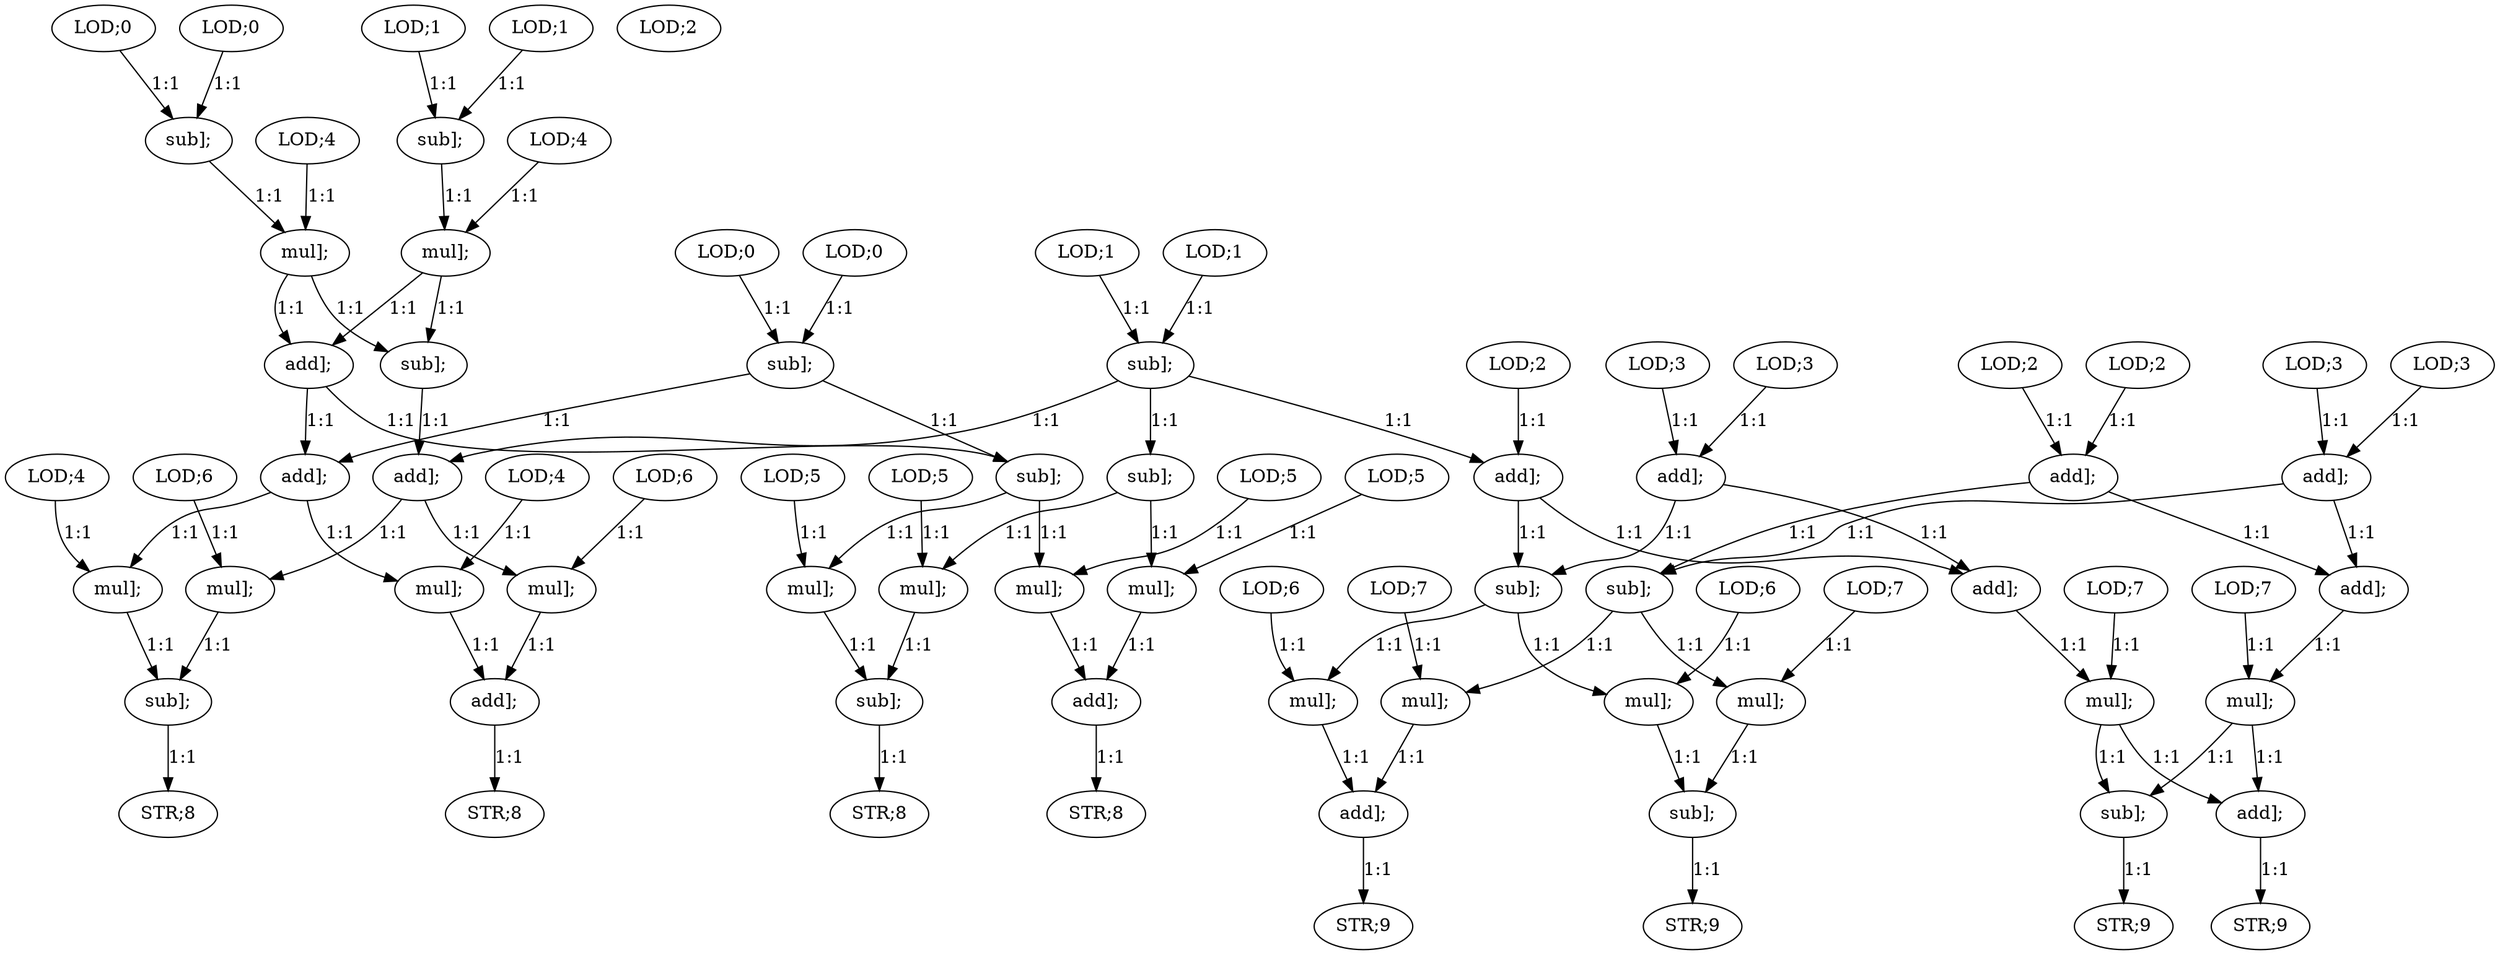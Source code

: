 digraph  {
   0 [label="LOD;0"];
   1 [label="LOD;0"];
   2 [label="sub];"];
   3 [label="LOD;0"];
   4 [label="LOD;0"];
   5 [label="sub];"];
   6 [label="LOD;1"];
   7 [label="LOD;1"];
   8 [label="sub];"];
   9 [label="LOD;1"];
   10 [label="LOD;1"];
   11 [label="sub];"];
   12 [label="LOD;2"];
   13 [label="LOD;2"];
   14 [label="add];"];
   15 [label="LOD;2"];
   16 [label="LOD;2"];
   17 [label="add];"];
   18 [label="LOD;3"];
   19 [label="LOD;3"];
   20 [label="add];"];
   21 [label="LOD;3"];
   22 [label="LOD;3"];
   23 [label="add];"];
   24 [label="LOD;4"];
   25 [label="mul];"];
   26 [label="LOD;4"];
   27 [label="mul];"];
   28 [label="add];"];
   29 [label="sub];"];
   30 [label="add];"];
   31 [label="sub];"];
   32 [label="sub];"];
   33 [label="add];"];
   34 [label="LOD;4"];
   35 [label="mul];"];
   36 [label="LOD;4"];
   37 [label="mul];"];
   38 [label="LOD;5"];
   39 [label="mul];"];
   40 [label="LOD;5"];
   41 [label="mul];"];
   42 [label="LOD;5"];
   43 [label="mul];"];
   44 [label="LOD;5"];
   45 [label="mul];"];
   46 [label="LOD;6"];
   47 [label="mul];"];
   48 [label="LOD;6"];
   49 [label="mul];"];
   50 [label="sub];"];
   51 [label="sub];"];
   52 [label="add];"];
   53 [label="add];"];
   54 [label="sub];"];
   55 [label="sub];"];
   56 [label="add];"];
   57 [label="add];"];
   58 [label="LOD;6"];
   59 [label="mul];"];
   60 [label="LOD;6"];
   61 [label="mul];"];
   62 [label="LOD;7"];
   63 [label="mul];"];
   64 [label="LOD;7"];
   65 [label="mul];"];
   66 [label="LOD;7"];
   67 [label="mul];"];
   68 [label="LOD;7"];
   69 [label="mul];"];
   70 [label="add];"];
   71 [label="sub];"];
   72 [label="sub];"];
   73 [label="add];"];
   74 [label="STR;8"];
   75 [label="STR;8"];
   76 [label="STR;8"];
   77 [label="STR;8"];
   78 [label="STR;9"];
   79 [label="STR;9"];
   80 [label="STR;9"];
   81 [label="STR;9"];

   0->2 [label="1:1"];
   1->2 [label="1:1"];
   2->30 [label="1:1"];
   2->31 [label="1:1"];
   3->5 [label="1:1"];
   4->5 [label="1:1"];
   5->25 [label="1:1"];
   6->8 [label="1:1"];
   7->8 [label="1:1"];
   8->27 [label="1:1"];
   9->11 [label="1:1"];
   10->11 [label="1:1"];
   11->33 [label="1:1"];
   11->32 [label="1:1"];
   11->14 [label="1:1"];
   13->14 [label="1:1"];
   14->54 [label="1:1"];
   14->57 [label="1:1"];
   15->17 [label="1:1"];
   16->17 [label="1:1"];
   17->56 [label="1:1"];
   17->55 [label="1:1"];
   18->20 [label="1:1"];
   19->20 [label="1:1"];
   20->56 [label="1:1"];
   20->55 [label="1:1"];
   21->23 [label="1:1"];
   22->23 [label="1:1"];
   23->54 [label="1:1"];
   23->57 [label="1:1"];
   24->25 [label="1:1"];
   25->29 [label="1:1"];
   25->28 [label="1:1"];
   26->27 [label="1:1"];
   27->29 [label="1:1"];
   27->28 [label="1:1"];
   28->30 [label="1:1"];
   28->31 [label="1:1"];
   29->33 [label="1:1"];
   30->35 [label="1:1"];
   30->37 [label="1:1"];
   31->39 [label="1:1"];
   31->41 [label="1:1"];
   32->43 [label="1:1"];
   32->45 [label="1:1"];
   33->47 [label="1:1"];
   33->49 [label="1:1"];
   34->35 [label="1:1"];
   35->50 [label="1:1"];
   36->37 [label="1:1"];
   37->53 [label="1:1"];
   38->39 [label="1:1"];
   39->51 [label="1:1"];
   40->41 [label="1:1"];
   41->52 [label="1:1"];
   42->43 [label="1:1"];
   43->51 [label="1:1"];
   44->45 [label="1:1"];
   45->52 [label="1:1"];
   46->47 [label="1:1"];
   47->50 [label="1:1"];
   48->49 [label="1:1"];
   49->53 [label="1:1"];
   50->74 [label="1:1"];
   51->75 [label="1:1"];
   52->76 [label="1:1"];
   53->77 [label="1:1"];
   54->59 [label="1:1"];
   54->61 [label="1:1"];
   55->65 [label="1:1"];
   55->63 [label="1:1"];
   56->67 [label="1:1"];
   57->69 [label="1:1"];
   58->59 [label="1:1"];
   59->70 [label="1:1"];
   60->61 [label="1:1"];
   61->71 [label="1:1"];
   62->63 [label="1:1"];
   63->70 [label="1:1"];
   64->65 [label="1:1"];
   65->71 [label="1:1"];
   66->67 [label="1:1"];
   67->72 [label="1:1"];
   67->73 [label="1:1"];
   68->69 [label="1:1"];
   69->72 [label="1:1"];
   69->73 [label="1:1"];
   70->78 [label="1:1"];
   71->79 [label="1:1"];
   72->80 [label="1:1"];
   73->81 [label="1:1"];
}
